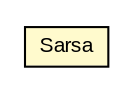 #!/usr/local/bin/dot
#
# Class diagram 
# Generated by UMLGraph version 5.1 (http://www.umlgraph.org/)
#

digraph G {
	edge [fontname="arial",fontsize=10,labelfontname="arial",labelfontsize=10];
	node [fontname="arial",fontsize=10,shape=plaintext];
	nodesep=0.25;
	ranksep=0.5;
	// com.mycompany.mavenproject1.Sarsa
	c7 [label=<<table title="com.mycompany.mavenproject1.Sarsa" border="0" cellborder="1" cellspacing="0" cellpadding="2" port="p" bgcolor="lemonChiffon" href="./Sarsa.html">
		<tr><td><table border="0" cellspacing="0" cellpadding="1">
<tr><td align="center" balign="center"> Sarsa </td></tr>
		</table></td></tr>
		</table>>, fontname="arial", fontcolor="black", fontsize=10.0];
}

